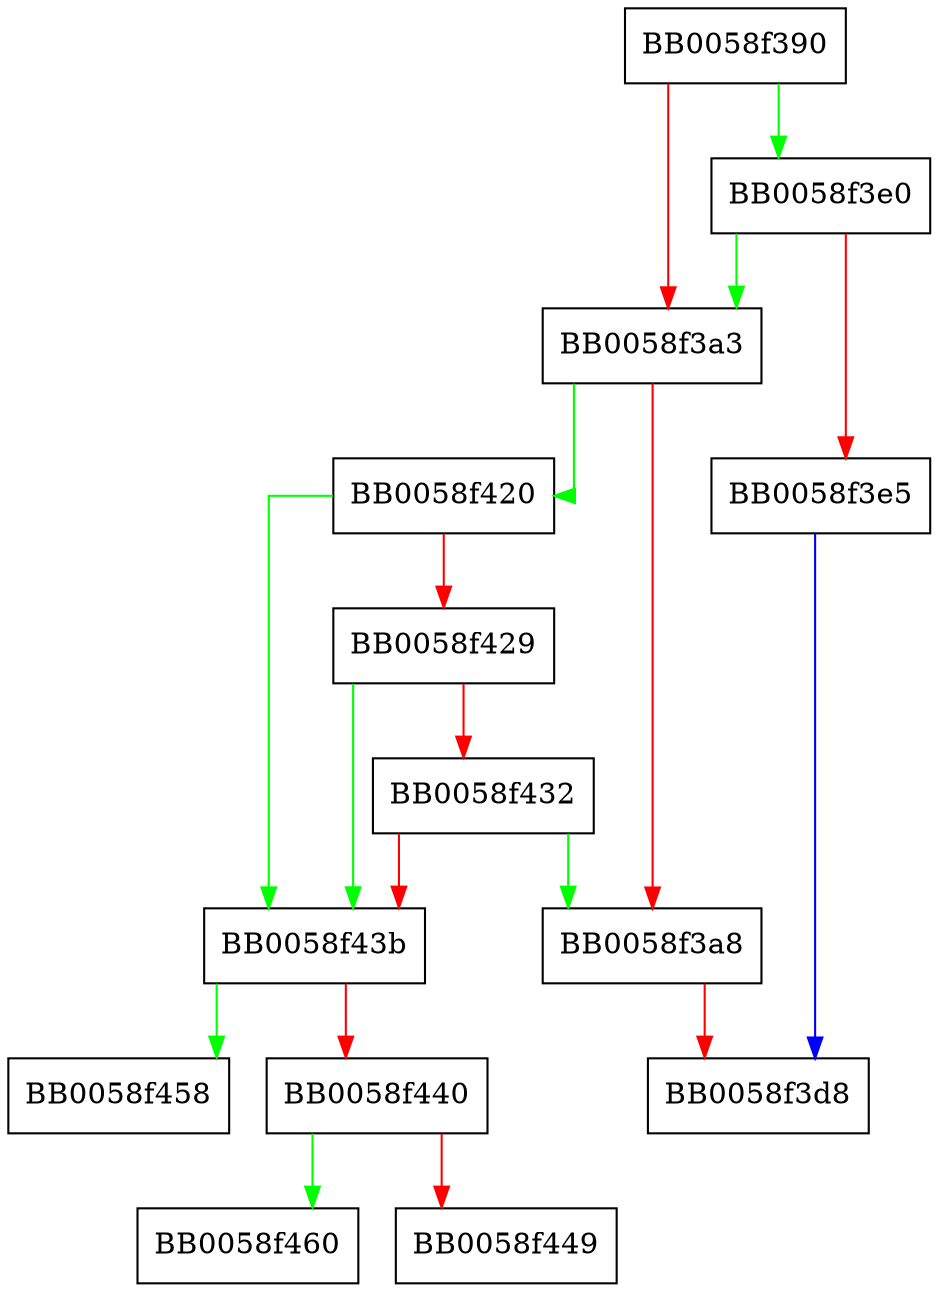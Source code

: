 digraph EC_POINT_set_compressed_coordinates {
  node [shape="box"];
  graph [splines=ortho];
  BB0058f390 -> BB0058f3e0 [color="green"];
  BB0058f390 -> BB0058f3a3 [color="red"];
  BB0058f3a3 -> BB0058f420 [color="green"];
  BB0058f3a3 -> BB0058f3a8 [color="red"];
  BB0058f3a8 -> BB0058f3d8 [color="red"];
  BB0058f3e0 -> BB0058f3a3 [color="green"];
  BB0058f3e0 -> BB0058f3e5 [color="red"];
  BB0058f3e5 -> BB0058f3d8 [color="blue"];
  BB0058f420 -> BB0058f43b [color="green"];
  BB0058f420 -> BB0058f429 [color="red"];
  BB0058f429 -> BB0058f43b [color="green"];
  BB0058f429 -> BB0058f432 [color="red"];
  BB0058f432 -> BB0058f3a8 [color="green"];
  BB0058f432 -> BB0058f43b [color="red"];
  BB0058f43b -> BB0058f458 [color="green"];
  BB0058f43b -> BB0058f440 [color="red"];
  BB0058f440 -> BB0058f460 [color="green"];
  BB0058f440 -> BB0058f449 [color="red"];
}